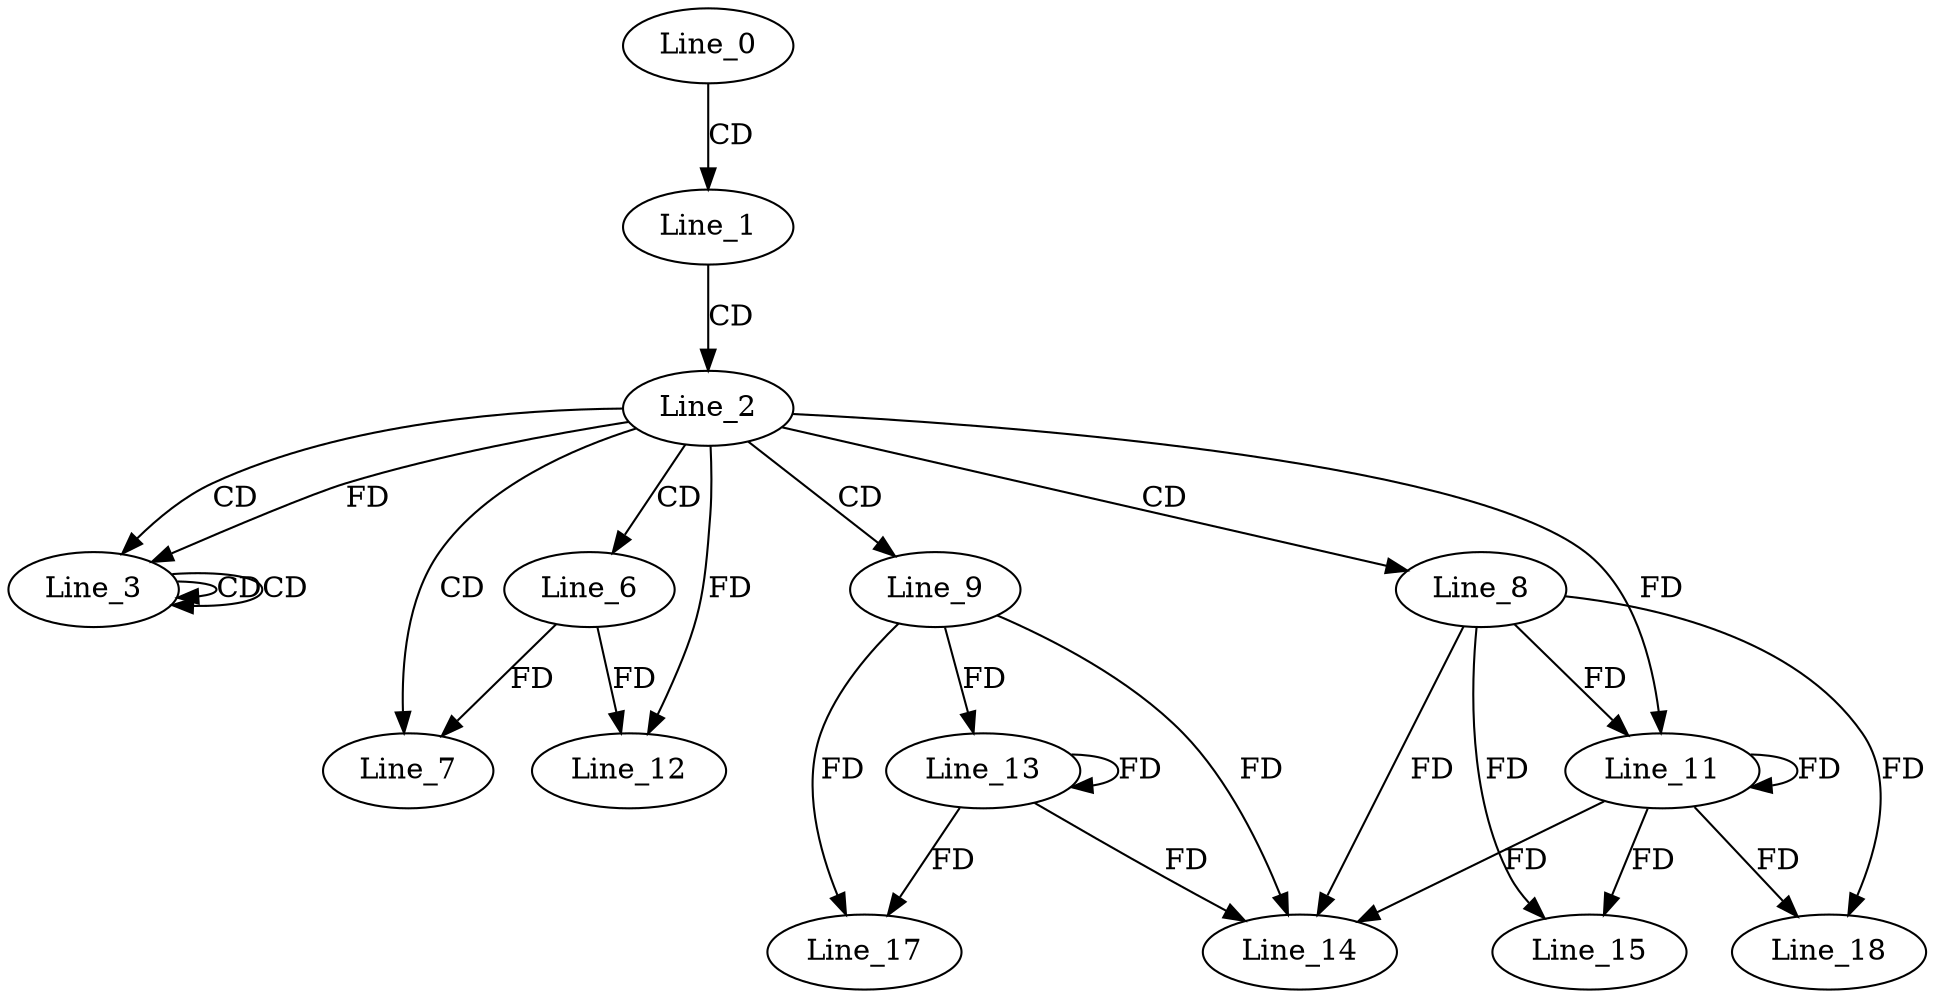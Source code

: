 digraph G {
  Line_0;
  Line_1;
  Line_2;
  Line_3;
  Line_3;
  Line_3;
  Line_6;
  Line_6;
  Line_7;
  Line_7;
  Line_8;
  Line_9;
  Line_11;
  Line_11;
  Line_12;
  Line_13;
  Line_14;
  Line_15;
  Line_17;
  Line_18;
  Line_0 -> Line_1 [ label="CD" ];
  Line_1 -> Line_2 [ label="CD" ];
  Line_2 -> Line_3 [ label="CD" ];
  Line_3 -> Line_3 [ label="CD" ];
  Line_3 -> Line_3 [ label="CD" ];
  Line_2 -> Line_3 [ label="FD" ];
  Line_2 -> Line_6 [ label="CD" ];
  Line_2 -> Line_7 [ label="CD" ];
  Line_6 -> Line_7 [ label="FD" ];
  Line_2 -> Line_8 [ label="CD" ];
  Line_2 -> Line_9 [ label="CD" ];
  Line_8 -> Line_11 [ label="FD" ];
  Line_11 -> Line_11 [ label="FD" ];
  Line_2 -> Line_11 [ label="FD" ];
  Line_2 -> Line_12 [ label="FD" ];
  Line_6 -> Line_12 [ label="FD" ];
  Line_9 -> Line_13 [ label="FD" ];
  Line_13 -> Line_13 [ label="FD" ];
  Line_9 -> Line_14 [ label="FD" ];
  Line_13 -> Line_14 [ label="FD" ];
  Line_8 -> Line_14 [ label="FD" ];
  Line_11 -> Line_14 [ label="FD" ];
  Line_8 -> Line_15 [ label="FD" ];
  Line_11 -> Line_15 [ label="FD" ];
  Line_9 -> Line_17 [ label="FD" ];
  Line_13 -> Line_17 [ label="FD" ];
  Line_8 -> Line_18 [ label="FD" ];
  Line_11 -> Line_18 [ label="FD" ];
}
